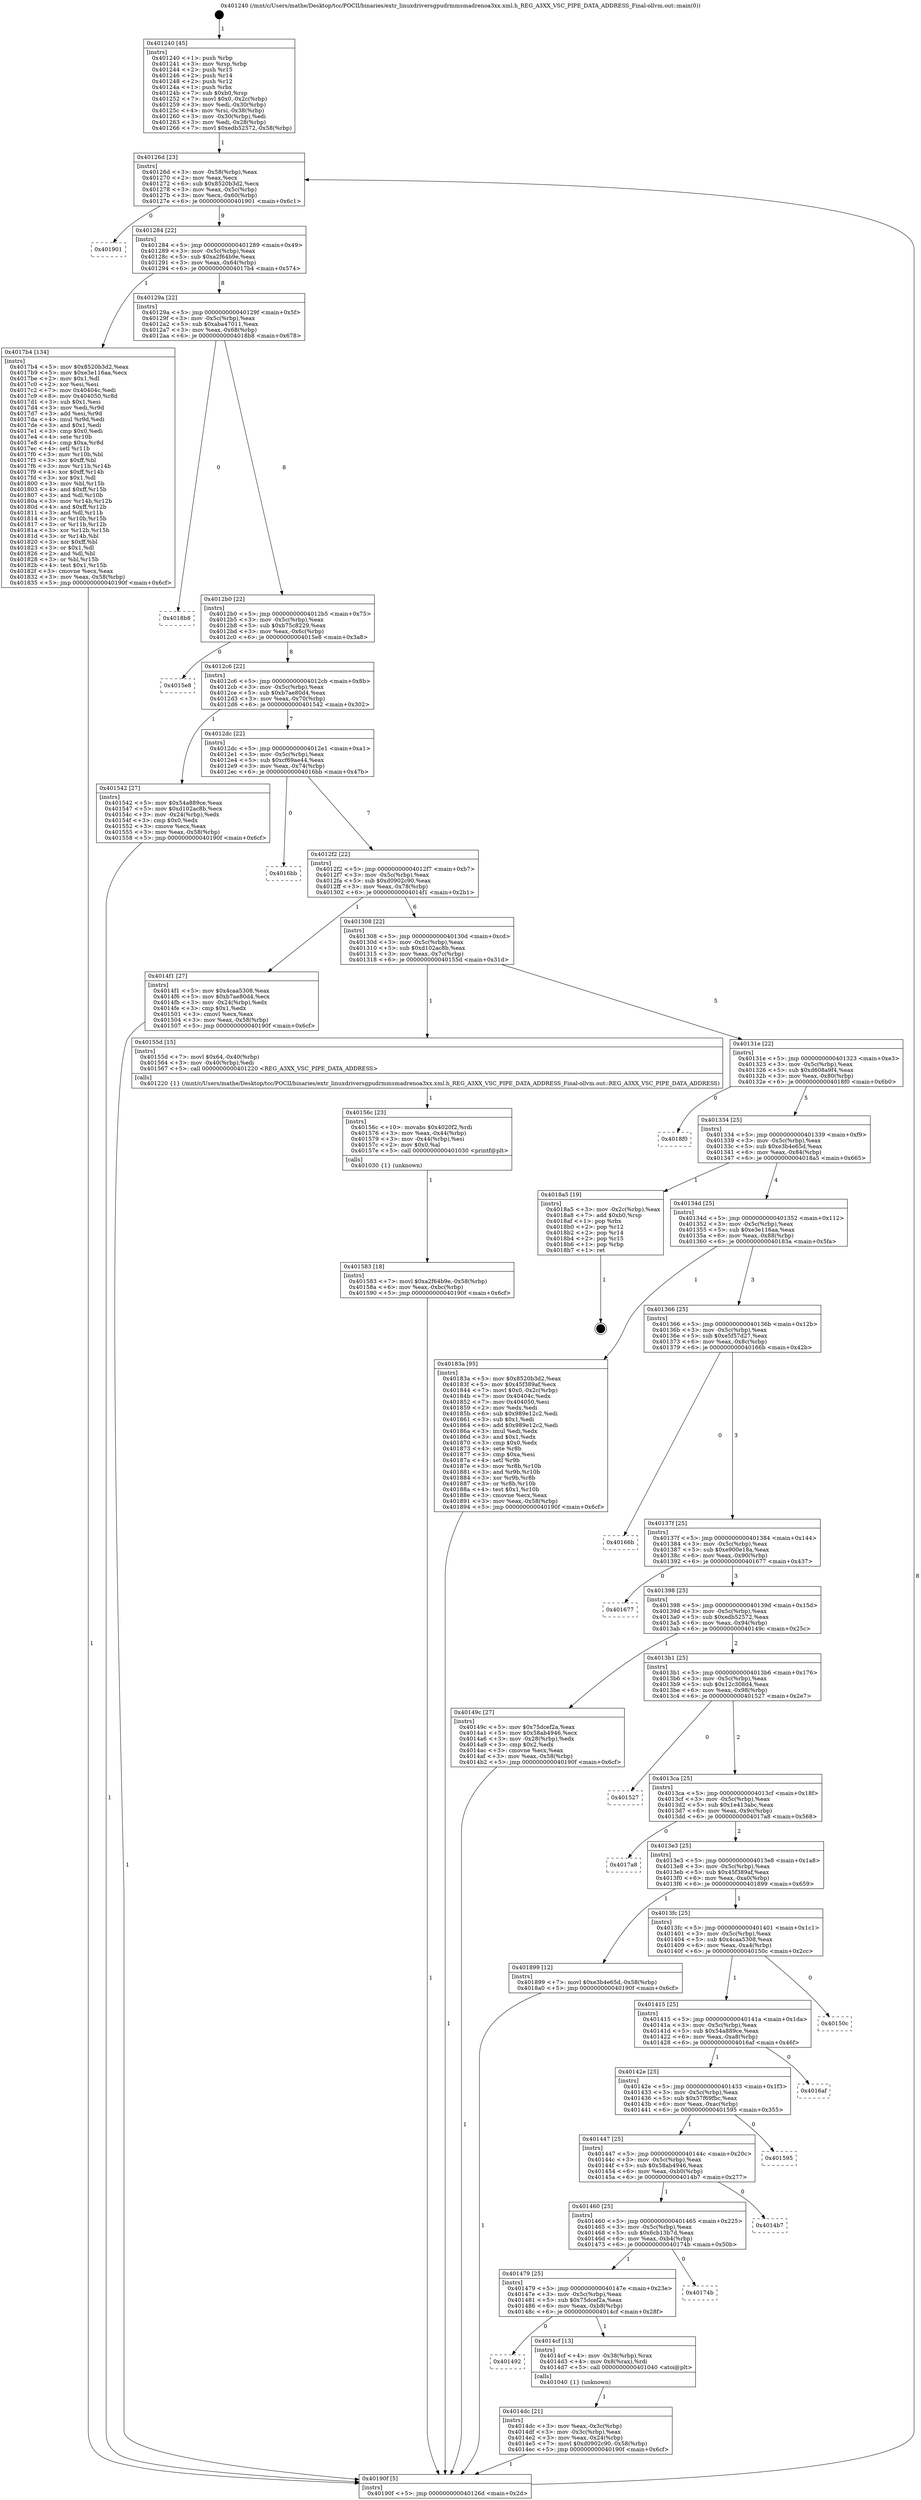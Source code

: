digraph "0x401240" {
  label = "0x401240 (/mnt/c/Users/mathe/Desktop/tcc/POCII/binaries/extr_linuxdriversgpudrmmsmadrenoa3xx.xml.h_REG_A3XX_VSC_PIPE_DATA_ADDRESS_Final-ollvm.out::main(0))"
  labelloc = "t"
  node[shape=record]

  Entry [label="",width=0.3,height=0.3,shape=circle,fillcolor=black,style=filled]
  "0x40126d" [label="{
     0x40126d [23]\l
     | [instrs]\l
     &nbsp;&nbsp;0x40126d \<+3\>: mov -0x58(%rbp),%eax\l
     &nbsp;&nbsp;0x401270 \<+2\>: mov %eax,%ecx\l
     &nbsp;&nbsp;0x401272 \<+6\>: sub $0x8520b3d2,%ecx\l
     &nbsp;&nbsp;0x401278 \<+3\>: mov %eax,-0x5c(%rbp)\l
     &nbsp;&nbsp;0x40127b \<+3\>: mov %ecx,-0x60(%rbp)\l
     &nbsp;&nbsp;0x40127e \<+6\>: je 0000000000401901 \<main+0x6c1\>\l
  }"]
  "0x401901" [label="{
     0x401901\l
  }", style=dashed]
  "0x401284" [label="{
     0x401284 [22]\l
     | [instrs]\l
     &nbsp;&nbsp;0x401284 \<+5\>: jmp 0000000000401289 \<main+0x49\>\l
     &nbsp;&nbsp;0x401289 \<+3\>: mov -0x5c(%rbp),%eax\l
     &nbsp;&nbsp;0x40128c \<+5\>: sub $0xa2f64b9e,%eax\l
     &nbsp;&nbsp;0x401291 \<+3\>: mov %eax,-0x64(%rbp)\l
     &nbsp;&nbsp;0x401294 \<+6\>: je 00000000004017b4 \<main+0x574\>\l
  }"]
  Exit [label="",width=0.3,height=0.3,shape=circle,fillcolor=black,style=filled,peripheries=2]
  "0x4017b4" [label="{
     0x4017b4 [134]\l
     | [instrs]\l
     &nbsp;&nbsp;0x4017b4 \<+5\>: mov $0x8520b3d2,%eax\l
     &nbsp;&nbsp;0x4017b9 \<+5\>: mov $0xe3e116aa,%ecx\l
     &nbsp;&nbsp;0x4017be \<+2\>: mov $0x1,%dl\l
     &nbsp;&nbsp;0x4017c0 \<+2\>: xor %esi,%esi\l
     &nbsp;&nbsp;0x4017c2 \<+7\>: mov 0x40404c,%edi\l
     &nbsp;&nbsp;0x4017c9 \<+8\>: mov 0x404050,%r8d\l
     &nbsp;&nbsp;0x4017d1 \<+3\>: sub $0x1,%esi\l
     &nbsp;&nbsp;0x4017d4 \<+3\>: mov %edi,%r9d\l
     &nbsp;&nbsp;0x4017d7 \<+3\>: add %esi,%r9d\l
     &nbsp;&nbsp;0x4017da \<+4\>: imul %r9d,%edi\l
     &nbsp;&nbsp;0x4017de \<+3\>: and $0x1,%edi\l
     &nbsp;&nbsp;0x4017e1 \<+3\>: cmp $0x0,%edi\l
     &nbsp;&nbsp;0x4017e4 \<+4\>: sete %r10b\l
     &nbsp;&nbsp;0x4017e8 \<+4\>: cmp $0xa,%r8d\l
     &nbsp;&nbsp;0x4017ec \<+4\>: setl %r11b\l
     &nbsp;&nbsp;0x4017f0 \<+3\>: mov %r10b,%bl\l
     &nbsp;&nbsp;0x4017f3 \<+3\>: xor $0xff,%bl\l
     &nbsp;&nbsp;0x4017f6 \<+3\>: mov %r11b,%r14b\l
     &nbsp;&nbsp;0x4017f9 \<+4\>: xor $0xff,%r14b\l
     &nbsp;&nbsp;0x4017fd \<+3\>: xor $0x1,%dl\l
     &nbsp;&nbsp;0x401800 \<+3\>: mov %bl,%r15b\l
     &nbsp;&nbsp;0x401803 \<+4\>: and $0xff,%r15b\l
     &nbsp;&nbsp;0x401807 \<+3\>: and %dl,%r10b\l
     &nbsp;&nbsp;0x40180a \<+3\>: mov %r14b,%r12b\l
     &nbsp;&nbsp;0x40180d \<+4\>: and $0xff,%r12b\l
     &nbsp;&nbsp;0x401811 \<+3\>: and %dl,%r11b\l
     &nbsp;&nbsp;0x401814 \<+3\>: or %r10b,%r15b\l
     &nbsp;&nbsp;0x401817 \<+3\>: or %r11b,%r12b\l
     &nbsp;&nbsp;0x40181a \<+3\>: xor %r12b,%r15b\l
     &nbsp;&nbsp;0x40181d \<+3\>: or %r14b,%bl\l
     &nbsp;&nbsp;0x401820 \<+3\>: xor $0xff,%bl\l
     &nbsp;&nbsp;0x401823 \<+3\>: or $0x1,%dl\l
     &nbsp;&nbsp;0x401826 \<+2\>: and %dl,%bl\l
     &nbsp;&nbsp;0x401828 \<+3\>: or %bl,%r15b\l
     &nbsp;&nbsp;0x40182b \<+4\>: test $0x1,%r15b\l
     &nbsp;&nbsp;0x40182f \<+3\>: cmovne %ecx,%eax\l
     &nbsp;&nbsp;0x401832 \<+3\>: mov %eax,-0x58(%rbp)\l
     &nbsp;&nbsp;0x401835 \<+5\>: jmp 000000000040190f \<main+0x6cf\>\l
  }"]
  "0x40129a" [label="{
     0x40129a [22]\l
     | [instrs]\l
     &nbsp;&nbsp;0x40129a \<+5\>: jmp 000000000040129f \<main+0x5f\>\l
     &nbsp;&nbsp;0x40129f \<+3\>: mov -0x5c(%rbp),%eax\l
     &nbsp;&nbsp;0x4012a2 \<+5\>: sub $0xaba47011,%eax\l
     &nbsp;&nbsp;0x4012a7 \<+3\>: mov %eax,-0x68(%rbp)\l
     &nbsp;&nbsp;0x4012aa \<+6\>: je 00000000004018b8 \<main+0x678\>\l
  }"]
  "0x401583" [label="{
     0x401583 [18]\l
     | [instrs]\l
     &nbsp;&nbsp;0x401583 \<+7\>: movl $0xa2f64b9e,-0x58(%rbp)\l
     &nbsp;&nbsp;0x40158a \<+6\>: mov %eax,-0xbc(%rbp)\l
     &nbsp;&nbsp;0x401590 \<+5\>: jmp 000000000040190f \<main+0x6cf\>\l
  }"]
  "0x4018b8" [label="{
     0x4018b8\l
  }", style=dashed]
  "0x4012b0" [label="{
     0x4012b0 [22]\l
     | [instrs]\l
     &nbsp;&nbsp;0x4012b0 \<+5\>: jmp 00000000004012b5 \<main+0x75\>\l
     &nbsp;&nbsp;0x4012b5 \<+3\>: mov -0x5c(%rbp),%eax\l
     &nbsp;&nbsp;0x4012b8 \<+5\>: sub $0xb75c8229,%eax\l
     &nbsp;&nbsp;0x4012bd \<+3\>: mov %eax,-0x6c(%rbp)\l
     &nbsp;&nbsp;0x4012c0 \<+6\>: je 00000000004015e8 \<main+0x3a8\>\l
  }"]
  "0x40156c" [label="{
     0x40156c [23]\l
     | [instrs]\l
     &nbsp;&nbsp;0x40156c \<+10\>: movabs $0x4020f2,%rdi\l
     &nbsp;&nbsp;0x401576 \<+3\>: mov %eax,-0x44(%rbp)\l
     &nbsp;&nbsp;0x401579 \<+3\>: mov -0x44(%rbp),%esi\l
     &nbsp;&nbsp;0x40157c \<+2\>: mov $0x0,%al\l
     &nbsp;&nbsp;0x40157e \<+5\>: call 0000000000401030 \<printf@plt\>\l
     | [calls]\l
     &nbsp;&nbsp;0x401030 \{1\} (unknown)\l
  }"]
  "0x4015e8" [label="{
     0x4015e8\l
  }", style=dashed]
  "0x4012c6" [label="{
     0x4012c6 [22]\l
     | [instrs]\l
     &nbsp;&nbsp;0x4012c6 \<+5\>: jmp 00000000004012cb \<main+0x8b\>\l
     &nbsp;&nbsp;0x4012cb \<+3\>: mov -0x5c(%rbp),%eax\l
     &nbsp;&nbsp;0x4012ce \<+5\>: sub $0xb7ae80d4,%eax\l
     &nbsp;&nbsp;0x4012d3 \<+3\>: mov %eax,-0x70(%rbp)\l
     &nbsp;&nbsp;0x4012d6 \<+6\>: je 0000000000401542 \<main+0x302\>\l
  }"]
  "0x4014dc" [label="{
     0x4014dc [21]\l
     | [instrs]\l
     &nbsp;&nbsp;0x4014dc \<+3\>: mov %eax,-0x3c(%rbp)\l
     &nbsp;&nbsp;0x4014df \<+3\>: mov -0x3c(%rbp),%eax\l
     &nbsp;&nbsp;0x4014e2 \<+3\>: mov %eax,-0x24(%rbp)\l
     &nbsp;&nbsp;0x4014e5 \<+7\>: movl $0xd0902c90,-0x58(%rbp)\l
     &nbsp;&nbsp;0x4014ec \<+5\>: jmp 000000000040190f \<main+0x6cf\>\l
  }"]
  "0x401542" [label="{
     0x401542 [27]\l
     | [instrs]\l
     &nbsp;&nbsp;0x401542 \<+5\>: mov $0x54a889ce,%eax\l
     &nbsp;&nbsp;0x401547 \<+5\>: mov $0xd102ac8b,%ecx\l
     &nbsp;&nbsp;0x40154c \<+3\>: mov -0x24(%rbp),%edx\l
     &nbsp;&nbsp;0x40154f \<+3\>: cmp $0x0,%edx\l
     &nbsp;&nbsp;0x401552 \<+3\>: cmove %ecx,%eax\l
     &nbsp;&nbsp;0x401555 \<+3\>: mov %eax,-0x58(%rbp)\l
     &nbsp;&nbsp;0x401558 \<+5\>: jmp 000000000040190f \<main+0x6cf\>\l
  }"]
  "0x4012dc" [label="{
     0x4012dc [22]\l
     | [instrs]\l
     &nbsp;&nbsp;0x4012dc \<+5\>: jmp 00000000004012e1 \<main+0xa1\>\l
     &nbsp;&nbsp;0x4012e1 \<+3\>: mov -0x5c(%rbp),%eax\l
     &nbsp;&nbsp;0x4012e4 \<+5\>: sub $0xcf69ae44,%eax\l
     &nbsp;&nbsp;0x4012e9 \<+3\>: mov %eax,-0x74(%rbp)\l
     &nbsp;&nbsp;0x4012ec \<+6\>: je 00000000004016bb \<main+0x47b\>\l
  }"]
  "0x401492" [label="{
     0x401492\l
  }", style=dashed]
  "0x4016bb" [label="{
     0x4016bb\l
  }", style=dashed]
  "0x4012f2" [label="{
     0x4012f2 [22]\l
     | [instrs]\l
     &nbsp;&nbsp;0x4012f2 \<+5\>: jmp 00000000004012f7 \<main+0xb7\>\l
     &nbsp;&nbsp;0x4012f7 \<+3\>: mov -0x5c(%rbp),%eax\l
     &nbsp;&nbsp;0x4012fa \<+5\>: sub $0xd0902c90,%eax\l
     &nbsp;&nbsp;0x4012ff \<+3\>: mov %eax,-0x78(%rbp)\l
     &nbsp;&nbsp;0x401302 \<+6\>: je 00000000004014f1 \<main+0x2b1\>\l
  }"]
  "0x4014cf" [label="{
     0x4014cf [13]\l
     | [instrs]\l
     &nbsp;&nbsp;0x4014cf \<+4\>: mov -0x38(%rbp),%rax\l
     &nbsp;&nbsp;0x4014d3 \<+4\>: mov 0x8(%rax),%rdi\l
     &nbsp;&nbsp;0x4014d7 \<+5\>: call 0000000000401040 \<atoi@plt\>\l
     | [calls]\l
     &nbsp;&nbsp;0x401040 \{1\} (unknown)\l
  }"]
  "0x4014f1" [label="{
     0x4014f1 [27]\l
     | [instrs]\l
     &nbsp;&nbsp;0x4014f1 \<+5\>: mov $0x4caa5308,%eax\l
     &nbsp;&nbsp;0x4014f6 \<+5\>: mov $0xb7ae80d4,%ecx\l
     &nbsp;&nbsp;0x4014fb \<+3\>: mov -0x24(%rbp),%edx\l
     &nbsp;&nbsp;0x4014fe \<+3\>: cmp $0x1,%edx\l
     &nbsp;&nbsp;0x401501 \<+3\>: cmovl %ecx,%eax\l
     &nbsp;&nbsp;0x401504 \<+3\>: mov %eax,-0x58(%rbp)\l
     &nbsp;&nbsp;0x401507 \<+5\>: jmp 000000000040190f \<main+0x6cf\>\l
  }"]
  "0x401308" [label="{
     0x401308 [22]\l
     | [instrs]\l
     &nbsp;&nbsp;0x401308 \<+5\>: jmp 000000000040130d \<main+0xcd\>\l
     &nbsp;&nbsp;0x40130d \<+3\>: mov -0x5c(%rbp),%eax\l
     &nbsp;&nbsp;0x401310 \<+5\>: sub $0xd102ac8b,%eax\l
     &nbsp;&nbsp;0x401315 \<+3\>: mov %eax,-0x7c(%rbp)\l
     &nbsp;&nbsp;0x401318 \<+6\>: je 000000000040155d \<main+0x31d\>\l
  }"]
  "0x401479" [label="{
     0x401479 [25]\l
     | [instrs]\l
     &nbsp;&nbsp;0x401479 \<+5\>: jmp 000000000040147e \<main+0x23e\>\l
     &nbsp;&nbsp;0x40147e \<+3\>: mov -0x5c(%rbp),%eax\l
     &nbsp;&nbsp;0x401481 \<+5\>: sub $0x75dcef2a,%eax\l
     &nbsp;&nbsp;0x401486 \<+6\>: mov %eax,-0xb8(%rbp)\l
     &nbsp;&nbsp;0x40148c \<+6\>: je 00000000004014cf \<main+0x28f\>\l
  }"]
  "0x40155d" [label="{
     0x40155d [15]\l
     | [instrs]\l
     &nbsp;&nbsp;0x40155d \<+7\>: movl $0x64,-0x40(%rbp)\l
     &nbsp;&nbsp;0x401564 \<+3\>: mov -0x40(%rbp),%edi\l
     &nbsp;&nbsp;0x401567 \<+5\>: call 0000000000401220 \<REG_A3XX_VSC_PIPE_DATA_ADDRESS\>\l
     | [calls]\l
     &nbsp;&nbsp;0x401220 \{1\} (/mnt/c/Users/mathe/Desktop/tcc/POCII/binaries/extr_linuxdriversgpudrmmsmadrenoa3xx.xml.h_REG_A3XX_VSC_PIPE_DATA_ADDRESS_Final-ollvm.out::REG_A3XX_VSC_PIPE_DATA_ADDRESS)\l
  }"]
  "0x40131e" [label="{
     0x40131e [22]\l
     | [instrs]\l
     &nbsp;&nbsp;0x40131e \<+5\>: jmp 0000000000401323 \<main+0xe3\>\l
     &nbsp;&nbsp;0x401323 \<+3\>: mov -0x5c(%rbp),%eax\l
     &nbsp;&nbsp;0x401326 \<+5\>: sub $0xd608a9f4,%eax\l
     &nbsp;&nbsp;0x40132b \<+3\>: mov %eax,-0x80(%rbp)\l
     &nbsp;&nbsp;0x40132e \<+6\>: je 00000000004018f0 \<main+0x6b0\>\l
  }"]
  "0x40174b" [label="{
     0x40174b\l
  }", style=dashed]
  "0x4018f0" [label="{
     0x4018f0\l
  }", style=dashed]
  "0x401334" [label="{
     0x401334 [25]\l
     | [instrs]\l
     &nbsp;&nbsp;0x401334 \<+5\>: jmp 0000000000401339 \<main+0xf9\>\l
     &nbsp;&nbsp;0x401339 \<+3\>: mov -0x5c(%rbp),%eax\l
     &nbsp;&nbsp;0x40133c \<+5\>: sub $0xe3b4e65d,%eax\l
     &nbsp;&nbsp;0x401341 \<+6\>: mov %eax,-0x84(%rbp)\l
     &nbsp;&nbsp;0x401347 \<+6\>: je 00000000004018a5 \<main+0x665\>\l
  }"]
  "0x401460" [label="{
     0x401460 [25]\l
     | [instrs]\l
     &nbsp;&nbsp;0x401460 \<+5\>: jmp 0000000000401465 \<main+0x225\>\l
     &nbsp;&nbsp;0x401465 \<+3\>: mov -0x5c(%rbp),%eax\l
     &nbsp;&nbsp;0x401468 \<+5\>: sub $0x6cb13b7d,%eax\l
     &nbsp;&nbsp;0x40146d \<+6\>: mov %eax,-0xb4(%rbp)\l
     &nbsp;&nbsp;0x401473 \<+6\>: je 000000000040174b \<main+0x50b\>\l
  }"]
  "0x4018a5" [label="{
     0x4018a5 [19]\l
     | [instrs]\l
     &nbsp;&nbsp;0x4018a5 \<+3\>: mov -0x2c(%rbp),%eax\l
     &nbsp;&nbsp;0x4018a8 \<+7\>: add $0xb0,%rsp\l
     &nbsp;&nbsp;0x4018af \<+1\>: pop %rbx\l
     &nbsp;&nbsp;0x4018b0 \<+2\>: pop %r12\l
     &nbsp;&nbsp;0x4018b2 \<+2\>: pop %r14\l
     &nbsp;&nbsp;0x4018b4 \<+2\>: pop %r15\l
     &nbsp;&nbsp;0x4018b6 \<+1\>: pop %rbp\l
     &nbsp;&nbsp;0x4018b7 \<+1\>: ret\l
  }"]
  "0x40134d" [label="{
     0x40134d [25]\l
     | [instrs]\l
     &nbsp;&nbsp;0x40134d \<+5\>: jmp 0000000000401352 \<main+0x112\>\l
     &nbsp;&nbsp;0x401352 \<+3\>: mov -0x5c(%rbp),%eax\l
     &nbsp;&nbsp;0x401355 \<+5\>: sub $0xe3e116aa,%eax\l
     &nbsp;&nbsp;0x40135a \<+6\>: mov %eax,-0x88(%rbp)\l
     &nbsp;&nbsp;0x401360 \<+6\>: je 000000000040183a \<main+0x5fa\>\l
  }"]
  "0x4014b7" [label="{
     0x4014b7\l
  }", style=dashed]
  "0x40183a" [label="{
     0x40183a [95]\l
     | [instrs]\l
     &nbsp;&nbsp;0x40183a \<+5\>: mov $0x8520b3d2,%eax\l
     &nbsp;&nbsp;0x40183f \<+5\>: mov $0x45f389af,%ecx\l
     &nbsp;&nbsp;0x401844 \<+7\>: movl $0x0,-0x2c(%rbp)\l
     &nbsp;&nbsp;0x40184b \<+7\>: mov 0x40404c,%edx\l
     &nbsp;&nbsp;0x401852 \<+7\>: mov 0x404050,%esi\l
     &nbsp;&nbsp;0x401859 \<+2\>: mov %edx,%edi\l
     &nbsp;&nbsp;0x40185b \<+6\>: sub $0x989e12c2,%edi\l
     &nbsp;&nbsp;0x401861 \<+3\>: sub $0x1,%edi\l
     &nbsp;&nbsp;0x401864 \<+6\>: add $0x989e12c2,%edi\l
     &nbsp;&nbsp;0x40186a \<+3\>: imul %edi,%edx\l
     &nbsp;&nbsp;0x40186d \<+3\>: and $0x1,%edx\l
     &nbsp;&nbsp;0x401870 \<+3\>: cmp $0x0,%edx\l
     &nbsp;&nbsp;0x401873 \<+4\>: sete %r8b\l
     &nbsp;&nbsp;0x401877 \<+3\>: cmp $0xa,%esi\l
     &nbsp;&nbsp;0x40187a \<+4\>: setl %r9b\l
     &nbsp;&nbsp;0x40187e \<+3\>: mov %r8b,%r10b\l
     &nbsp;&nbsp;0x401881 \<+3\>: and %r9b,%r10b\l
     &nbsp;&nbsp;0x401884 \<+3\>: xor %r9b,%r8b\l
     &nbsp;&nbsp;0x401887 \<+3\>: or %r8b,%r10b\l
     &nbsp;&nbsp;0x40188a \<+4\>: test $0x1,%r10b\l
     &nbsp;&nbsp;0x40188e \<+3\>: cmovne %ecx,%eax\l
     &nbsp;&nbsp;0x401891 \<+3\>: mov %eax,-0x58(%rbp)\l
     &nbsp;&nbsp;0x401894 \<+5\>: jmp 000000000040190f \<main+0x6cf\>\l
  }"]
  "0x401366" [label="{
     0x401366 [25]\l
     | [instrs]\l
     &nbsp;&nbsp;0x401366 \<+5\>: jmp 000000000040136b \<main+0x12b\>\l
     &nbsp;&nbsp;0x40136b \<+3\>: mov -0x5c(%rbp),%eax\l
     &nbsp;&nbsp;0x40136e \<+5\>: sub $0xe5f57d27,%eax\l
     &nbsp;&nbsp;0x401373 \<+6\>: mov %eax,-0x8c(%rbp)\l
     &nbsp;&nbsp;0x401379 \<+6\>: je 000000000040166b \<main+0x42b\>\l
  }"]
  "0x401447" [label="{
     0x401447 [25]\l
     | [instrs]\l
     &nbsp;&nbsp;0x401447 \<+5\>: jmp 000000000040144c \<main+0x20c\>\l
     &nbsp;&nbsp;0x40144c \<+3\>: mov -0x5c(%rbp),%eax\l
     &nbsp;&nbsp;0x40144f \<+5\>: sub $0x58ab4946,%eax\l
     &nbsp;&nbsp;0x401454 \<+6\>: mov %eax,-0xb0(%rbp)\l
     &nbsp;&nbsp;0x40145a \<+6\>: je 00000000004014b7 \<main+0x277\>\l
  }"]
  "0x40166b" [label="{
     0x40166b\l
  }", style=dashed]
  "0x40137f" [label="{
     0x40137f [25]\l
     | [instrs]\l
     &nbsp;&nbsp;0x40137f \<+5\>: jmp 0000000000401384 \<main+0x144\>\l
     &nbsp;&nbsp;0x401384 \<+3\>: mov -0x5c(%rbp),%eax\l
     &nbsp;&nbsp;0x401387 \<+5\>: sub $0xe900e18a,%eax\l
     &nbsp;&nbsp;0x40138c \<+6\>: mov %eax,-0x90(%rbp)\l
     &nbsp;&nbsp;0x401392 \<+6\>: je 0000000000401677 \<main+0x437\>\l
  }"]
  "0x401595" [label="{
     0x401595\l
  }", style=dashed]
  "0x401677" [label="{
     0x401677\l
  }", style=dashed]
  "0x401398" [label="{
     0x401398 [25]\l
     | [instrs]\l
     &nbsp;&nbsp;0x401398 \<+5\>: jmp 000000000040139d \<main+0x15d\>\l
     &nbsp;&nbsp;0x40139d \<+3\>: mov -0x5c(%rbp),%eax\l
     &nbsp;&nbsp;0x4013a0 \<+5\>: sub $0xedb52572,%eax\l
     &nbsp;&nbsp;0x4013a5 \<+6\>: mov %eax,-0x94(%rbp)\l
     &nbsp;&nbsp;0x4013ab \<+6\>: je 000000000040149c \<main+0x25c\>\l
  }"]
  "0x40142e" [label="{
     0x40142e [25]\l
     | [instrs]\l
     &nbsp;&nbsp;0x40142e \<+5\>: jmp 0000000000401433 \<main+0x1f3\>\l
     &nbsp;&nbsp;0x401433 \<+3\>: mov -0x5c(%rbp),%eax\l
     &nbsp;&nbsp;0x401436 \<+5\>: sub $0x57f69fbc,%eax\l
     &nbsp;&nbsp;0x40143b \<+6\>: mov %eax,-0xac(%rbp)\l
     &nbsp;&nbsp;0x401441 \<+6\>: je 0000000000401595 \<main+0x355\>\l
  }"]
  "0x40149c" [label="{
     0x40149c [27]\l
     | [instrs]\l
     &nbsp;&nbsp;0x40149c \<+5\>: mov $0x75dcef2a,%eax\l
     &nbsp;&nbsp;0x4014a1 \<+5\>: mov $0x58ab4946,%ecx\l
     &nbsp;&nbsp;0x4014a6 \<+3\>: mov -0x28(%rbp),%edx\l
     &nbsp;&nbsp;0x4014a9 \<+3\>: cmp $0x2,%edx\l
     &nbsp;&nbsp;0x4014ac \<+3\>: cmovne %ecx,%eax\l
     &nbsp;&nbsp;0x4014af \<+3\>: mov %eax,-0x58(%rbp)\l
     &nbsp;&nbsp;0x4014b2 \<+5\>: jmp 000000000040190f \<main+0x6cf\>\l
  }"]
  "0x4013b1" [label="{
     0x4013b1 [25]\l
     | [instrs]\l
     &nbsp;&nbsp;0x4013b1 \<+5\>: jmp 00000000004013b6 \<main+0x176\>\l
     &nbsp;&nbsp;0x4013b6 \<+3\>: mov -0x5c(%rbp),%eax\l
     &nbsp;&nbsp;0x4013b9 \<+5\>: sub $0x12c308d4,%eax\l
     &nbsp;&nbsp;0x4013be \<+6\>: mov %eax,-0x98(%rbp)\l
     &nbsp;&nbsp;0x4013c4 \<+6\>: je 0000000000401527 \<main+0x2e7\>\l
  }"]
  "0x40190f" [label="{
     0x40190f [5]\l
     | [instrs]\l
     &nbsp;&nbsp;0x40190f \<+5\>: jmp 000000000040126d \<main+0x2d\>\l
  }"]
  "0x401240" [label="{
     0x401240 [45]\l
     | [instrs]\l
     &nbsp;&nbsp;0x401240 \<+1\>: push %rbp\l
     &nbsp;&nbsp;0x401241 \<+3\>: mov %rsp,%rbp\l
     &nbsp;&nbsp;0x401244 \<+2\>: push %r15\l
     &nbsp;&nbsp;0x401246 \<+2\>: push %r14\l
     &nbsp;&nbsp;0x401248 \<+2\>: push %r12\l
     &nbsp;&nbsp;0x40124a \<+1\>: push %rbx\l
     &nbsp;&nbsp;0x40124b \<+7\>: sub $0xb0,%rsp\l
     &nbsp;&nbsp;0x401252 \<+7\>: movl $0x0,-0x2c(%rbp)\l
     &nbsp;&nbsp;0x401259 \<+3\>: mov %edi,-0x30(%rbp)\l
     &nbsp;&nbsp;0x40125c \<+4\>: mov %rsi,-0x38(%rbp)\l
     &nbsp;&nbsp;0x401260 \<+3\>: mov -0x30(%rbp),%edi\l
     &nbsp;&nbsp;0x401263 \<+3\>: mov %edi,-0x28(%rbp)\l
     &nbsp;&nbsp;0x401266 \<+7\>: movl $0xedb52572,-0x58(%rbp)\l
  }"]
  "0x4016af" [label="{
     0x4016af\l
  }", style=dashed]
  "0x401527" [label="{
     0x401527\l
  }", style=dashed]
  "0x4013ca" [label="{
     0x4013ca [25]\l
     | [instrs]\l
     &nbsp;&nbsp;0x4013ca \<+5\>: jmp 00000000004013cf \<main+0x18f\>\l
     &nbsp;&nbsp;0x4013cf \<+3\>: mov -0x5c(%rbp),%eax\l
     &nbsp;&nbsp;0x4013d2 \<+5\>: sub $0x1e413abc,%eax\l
     &nbsp;&nbsp;0x4013d7 \<+6\>: mov %eax,-0x9c(%rbp)\l
     &nbsp;&nbsp;0x4013dd \<+6\>: je 00000000004017a8 \<main+0x568\>\l
  }"]
  "0x401415" [label="{
     0x401415 [25]\l
     | [instrs]\l
     &nbsp;&nbsp;0x401415 \<+5\>: jmp 000000000040141a \<main+0x1da\>\l
     &nbsp;&nbsp;0x40141a \<+3\>: mov -0x5c(%rbp),%eax\l
     &nbsp;&nbsp;0x40141d \<+5\>: sub $0x54a889ce,%eax\l
     &nbsp;&nbsp;0x401422 \<+6\>: mov %eax,-0xa8(%rbp)\l
     &nbsp;&nbsp;0x401428 \<+6\>: je 00000000004016af \<main+0x46f\>\l
  }"]
  "0x4017a8" [label="{
     0x4017a8\l
  }", style=dashed]
  "0x4013e3" [label="{
     0x4013e3 [25]\l
     | [instrs]\l
     &nbsp;&nbsp;0x4013e3 \<+5\>: jmp 00000000004013e8 \<main+0x1a8\>\l
     &nbsp;&nbsp;0x4013e8 \<+3\>: mov -0x5c(%rbp),%eax\l
     &nbsp;&nbsp;0x4013eb \<+5\>: sub $0x45f389af,%eax\l
     &nbsp;&nbsp;0x4013f0 \<+6\>: mov %eax,-0xa0(%rbp)\l
     &nbsp;&nbsp;0x4013f6 \<+6\>: je 0000000000401899 \<main+0x659\>\l
  }"]
  "0x40150c" [label="{
     0x40150c\l
  }", style=dashed]
  "0x401899" [label="{
     0x401899 [12]\l
     | [instrs]\l
     &nbsp;&nbsp;0x401899 \<+7\>: movl $0xe3b4e65d,-0x58(%rbp)\l
     &nbsp;&nbsp;0x4018a0 \<+5\>: jmp 000000000040190f \<main+0x6cf\>\l
  }"]
  "0x4013fc" [label="{
     0x4013fc [25]\l
     | [instrs]\l
     &nbsp;&nbsp;0x4013fc \<+5\>: jmp 0000000000401401 \<main+0x1c1\>\l
     &nbsp;&nbsp;0x401401 \<+3\>: mov -0x5c(%rbp),%eax\l
     &nbsp;&nbsp;0x401404 \<+5\>: sub $0x4caa5308,%eax\l
     &nbsp;&nbsp;0x401409 \<+6\>: mov %eax,-0xa4(%rbp)\l
     &nbsp;&nbsp;0x40140f \<+6\>: je 000000000040150c \<main+0x2cc\>\l
  }"]
  Entry -> "0x401240" [label=" 1"]
  "0x40126d" -> "0x401901" [label=" 0"]
  "0x40126d" -> "0x401284" [label=" 9"]
  "0x4018a5" -> Exit [label=" 1"]
  "0x401284" -> "0x4017b4" [label=" 1"]
  "0x401284" -> "0x40129a" [label=" 8"]
  "0x401899" -> "0x40190f" [label=" 1"]
  "0x40129a" -> "0x4018b8" [label=" 0"]
  "0x40129a" -> "0x4012b0" [label=" 8"]
  "0x40183a" -> "0x40190f" [label=" 1"]
  "0x4012b0" -> "0x4015e8" [label=" 0"]
  "0x4012b0" -> "0x4012c6" [label=" 8"]
  "0x4017b4" -> "0x40190f" [label=" 1"]
  "0x4012c6" -> "0x401542" [label=" 1"]
  "0x4012c6" -> "0x4012dc" [label=" 7"]
  "0x401583" -> "0x40190f" [label=" 1"]
  "0x4012dc" -> "0x4016bb" [label=" 0"]
  "0x4012dc" -> "0x4012f2" [label=" 7"]
  "0x40156c" -> "0x401583" [label=" 1"]
  "0x4012f2" -> "0x4014f1" [label=" 1"]
  "0x4012f2" -> "0x401308" [label=" 6"]
  "0x40155d" -> "0x40156c" [label=" 1"]
  "0x401308" -> "0x40155d" [label=" 1"]
  "0x401308" -> "0x40131e" [label=" 5"]
  "0x4014f1" -> "0x40190f" [label=" 1"]
  "0x40131e" -> "0x4018f0" [label=" 0"]
  "0x40131e" -> "0x401334" [label=" 5"]
  "0x4014dc" -> "0x40190f" [label=" 1"]
  "0x401334" -> "0x4018a5" [label=" 1"]
  "0x401334" -> "0x40134d" [label=" 4"]
  "0x401479" -> "0x401492" [label=" 0"]
  "0x40134d" -> "0x40183a" [label=" 1"]
  "0x40134d" -> "0x401366" [label=" 3"]
  "0x401479" -> "0x4014cf" [label=" 1"]
  "0x401366" -> "0x40166b" [label=" 0"]
  "0x401366" -> "0x40137f" [label=" 3"]
  "0x401460" -> "0x401479" [label=" 1"]
  "0x40137f" -> "0x401677" [label=" 0"]
  "0x40137f" -> "0x401398" [label=" 3"]
  "0x401460" -> "0x40174b" [label=" 0"]
  "0x401398" -> "0x40149c" [label=" 1"]
  "0x401398" -> "0x4013b1" [label=" 2"]
  "0x40149c" -> "0x40190f" [label=" 1"]
  "0x401240" -> "0x40126d" [label=" 1"]
  "0x40190f" -> "0x40126d" [label=" 8"]
  "0x401447" -> "0x401460" [label=" 1"]
  "0x4013b1" -> "0x401527" [label=" 0"]
  "0x4013b1" -> "0x4013ca" [label=" 2"]
  "0x401447" -> "0x4014b7" [label=" 0"]
  "0x4013ca" -> "0x4017a8" [label=" 0"]
  "0x4013ca" -> "0x4013e3" [label=" 2"]
  "0x40142e" -> "0x401447" [label=" 1"]
  "0x4013e3" -> "0x401899" [label=" 1"]
  "0x4013e3" -> "0x4013fc" [label=" 1"]
  "0x40142e" -> "0x401595" [label=" 0"]
  "0x4013fc" -> "0x40150c" [label=" 0"]
  "0x4013fc" -> "0x401415" [label=" 1"]
  "0x401542" -> "0x40190f" [label=" 1"]
  "0x401415" -> "0x4016af" [label=" 0"]
  "0x401415" -> "0x40142e" [label=" 1"]
  "0x4014cf" -> "0x4014dc" [label=" 1"]
}
